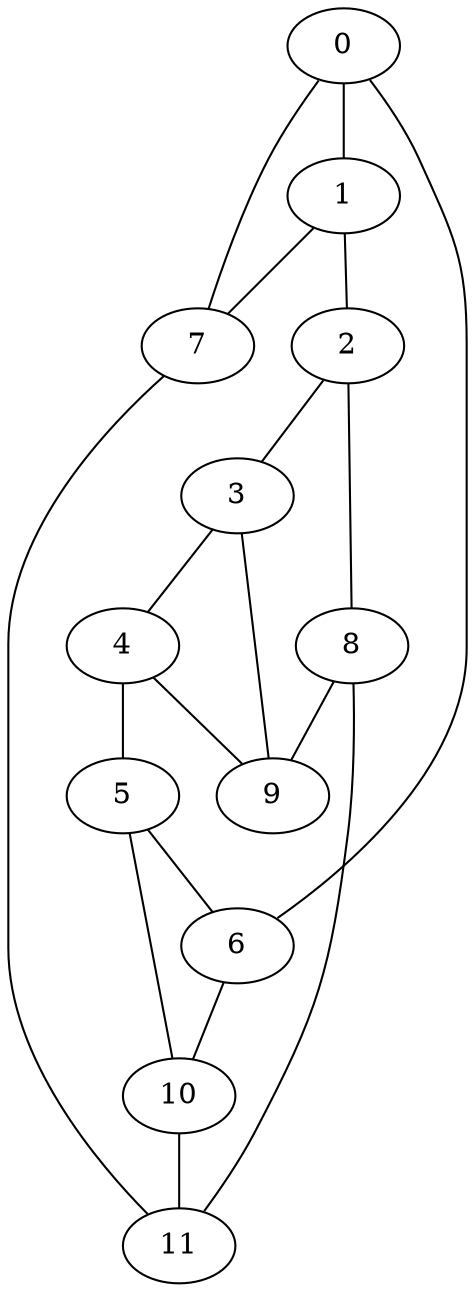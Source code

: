 graph "Frucht graph" {
	0 -- 1;
	0 -- 6;
	0 -- 7;
	1 -- 2;
	1 -- 7;
	2 -- 3;
	2 -- 8;
	3 -- 4;
	3 -- 9;
	4 -- 5;
	4 -- 9;
	5 -- 6;
	5 -- 10;
	6 -- 10;
	7 -- 11;
	8 -- 9;
	8 -- 11;
	10 -- 11;
}
